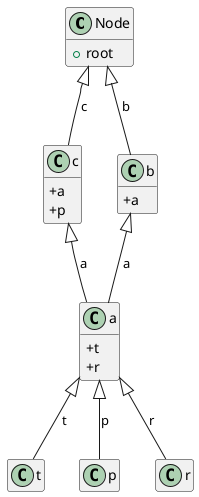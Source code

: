 @startuml
hide empty members

class Node {
    +root
}

class c {
    +a
    +p
}

class b {
    +a
}

class a {
    +t
    +r
}

Node <|-- c : "c"
Node <|-- b : "b"
c <|-- a : "a"
b <|-- a : "a"
a <|-- t : "t"
a <|-- p : "p"
a <|-- r : "r"

@enduml
